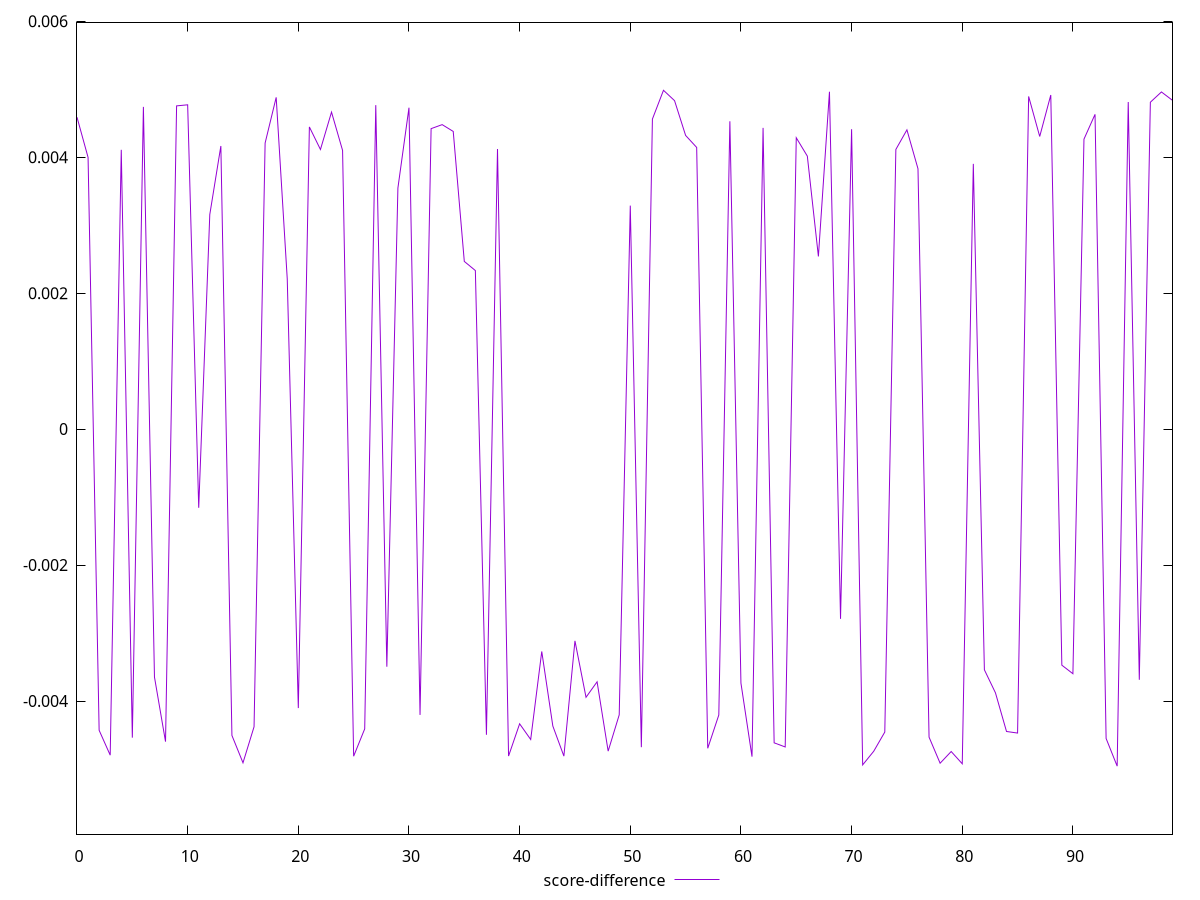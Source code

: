 reset

$scoreDifference <<EOF
0 0.004587239605150506
1 0.003996645928785458
2 -0.004429587934256851
3 -0.004795693652304034
4 0.004107878549686195
5 -0.004538476843668815
6 0.0047394570934728986
7 -0.003646543277668224
8 -0.004596804911315644
9 0.004754500421239705
10 0.004770271973932427
11 -0.0011574029469463287
12 0.003156018695233076
13 0.004164224571776787
14 -0.004505437171361537
15 -0.004908121790958786
16 -0.00437827360614107
17 0.004207434304107416
18 0.004879763013469152
19 0.0022088332361573926
20 -0.004103331220898454
21 0.00444487636611568
22 0.004112821256319954
23 0.004662659276329251
24 0.00409927512035857
25 -0.0048112914938515106
26 -0.004408975575724949
27 0.004765691844536235
28 -0.0034945366692684665
29 0.0035464581985278354
30 0.004727535260083071
31 -0.004203981905008813
32 0.004419662183400952
33 0.004478651545167356
34 0.004378580914788932
35 0.0024666615057324925
36 0.0023321631480612837
37 -0.004495734597036893
38 0.004119730498109542
39 -0.004808748867628054
40 -0.0043344375418995496
41 -0.004565095287454302
42 -0.003270285717993038
43 -0.004366841000861932
44 -0.0048098371828706465
45 -0.003114700955036742
46 -0.0039445642000655035
47 -0.00371658666593222
48 -0.004736358247526162
49 -0.004202663852288291
50 0.0032873348040470818
51 -0.0046788591796063095
52 0.004560560440514783
53 0.004983850920637911
54 0.004831405232121
55 0.004319797927216262
56 0.004143217823249445
57 -0.0046948264980004595
58 -0.004204932509483061
59 0.004528190714772284
60 -0.003735113135438173
61 -0.004817534424544911
62 0.004430656151103829
63 -0.0046142590387443505
64 -0.004675036735748428
65 0.0042854472438824676
66 0.004015453085379983
67 0.0025397082965976647
68 0.004962642718148835
69 -0.002790845413928489
70 0.0044109278677482155
71 -0.004938775489233382
72 -0.004737976514854636
73 -0.004455844484432481
74 0.0041136026905082
75 0.004401740282006905
76 0.0038294429087645243
77 -0.004530364893115424
78 -0.004914053518281225
79 -0.004741960177303106
80 -0.0049224458229304435
81 0.003901845819767269
82 -0.003539859824046032
83 -0.0038787099660482216
84 -0.004447462977352656
85 -0.00447048228774416
86 0.004893506075720477
87 0.004304207500985591
88 0.00491420280818855
89 -0.0034720494870519314
90 -0.003597850319752016
91 0.004265128731199996
92 0.00462994019695484
93 -0.004549834961367405
94 -0.004957205106727258
95 0.004811372666735481
96 -0.003686775831225564
97 0.004808289240655905
98 0.004959168603198338
99 0.004835833611652074
EOF

set key outside below
set xrange [0:99]
set yrange [-0.005957205106727258:0.005983850920637911]
set trange [-0.005957205106727258:0.005983850920637911]
set terminal svg size 640, 500 enhanced background rgb 'white'
set output "reprap/speed-index/samples/pages+cached+noexternal+nosvg/score-difference/values.svg"

plot $scoreDifference title "score-difference" with line

reset
